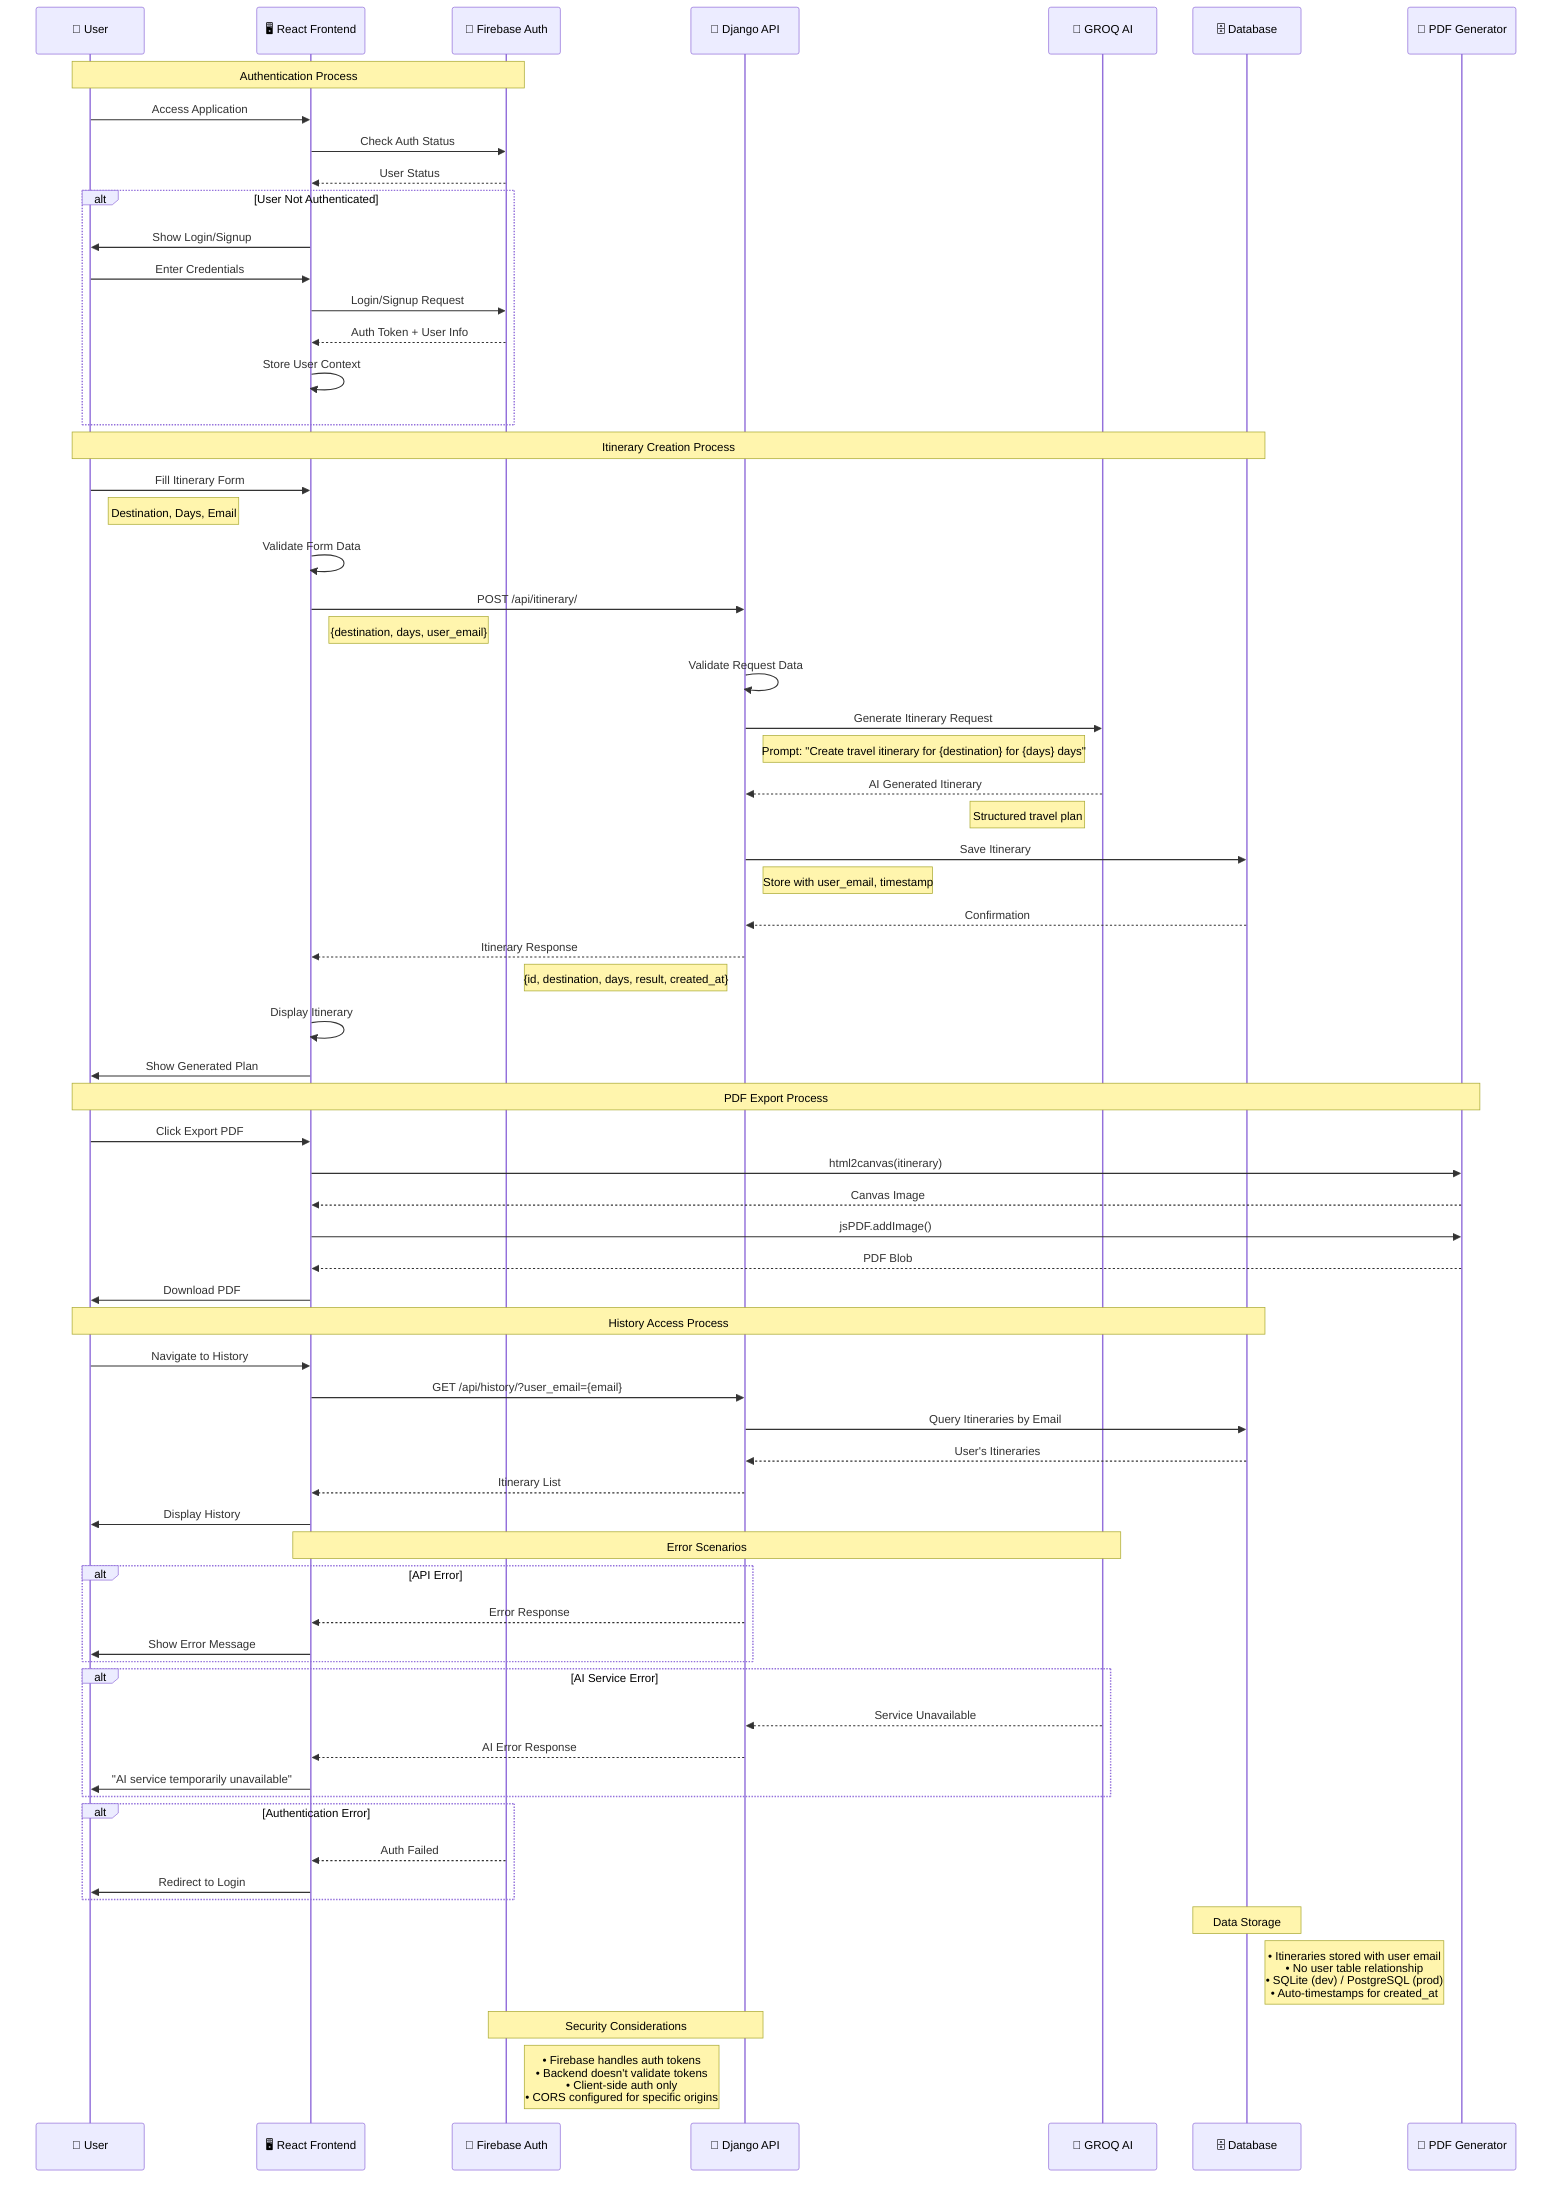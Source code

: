 sequenceDiagram
    participant User as 👤 User
    participant UI as 🖥️ React Frontend
    participant Auth as 🔐 Firebase Auth
    participant API as 🔌 Django API
    participant AI as 🤖 GROQ AI
    participant DB as 🗄️ Database
    participant PDF as 📄 PDF Generator

    %% Authentication Flow
    Note over User,Auth: Authentication Process
    User->>UI: Access Application
    UI->>Auth: Check Auth Status
    Auth-->>UI: User Status
    
    alt User Not Authenticated
        UI->>User: Show Login/Signup
        User->>UI: Enter Credentials
        UI->>Auth: Login/Signup Request
        Auth-->>UI: Auth Token + User Info
        UI->>UI: Store User Context
    end

    %% Itinerary Generation Flow
    Note over User,DB: Itinerary Creation Process
    User->>UI: Fill Itinerary Form
    Note right of User: Destination, Days, Email
    
    UI->>UI: Validate Form Data
    UI->>API: POST /api/itinerary/
    Note right of UI: {destination, days, user_email}
    
    API->>API: Validate Request Data
    API->>AI: Generate Itinerary Request
    Note right of API: Prompt: "Create travel itinerary for {destination} for {days} days"
    
    AI-->>API: AI Generated Itinerary
    Note left of AI: Structured travel plan
    
    API->>DB: Save Itinerary
    Note right of API: Store with user_email, timestamp
    
    DB-->>API: Confirmation
    API-->>UI: Itinerary Response
    Note left of API: {id, destination, days, result, created_at}
    
    UI->>UI: Display Itinerary
    UI->>User: Show Generated Plan

    %% PDF Export Flow
    Note over User,PDF: PDF Export Process
    User->>UI: Click Export PDF
    UI->>PDF: html2canvas(itinerary)
    PDF-->>UI: Canvas Image
    UI->>PDF: jsPDF.addImage()
    PDF-->>UI: PDF Blob
    UI->>User: Download PDF

    %% History Retrieval Flow
    Note over User,DB: History Access Process
    User->>UI: Navigate to History
    UI->>API: GET /api/history/?user_email={email}
    API->>DB: Query Itineraries by Email
    DB-->>API: User's Itineraries
    API-->>UI: Itinerary List
    UI->>User: Display History

    %% Error Handling
    Note over UI,AI: Error Scenarios
    alt API Error
        API-->>UI: Error Response
        UI->>User: Show Error Message
    end
    
    alt AI Service Error
        AI-->>API: Service Unavailable
        API-->>UI: AI Error Response
        UI->>User: "AI service temporarily unavailable"
    end
    
    alt Authentication Error
        Auth-->>UI: Auth Failed
        UI->>User: Redirect to Login
    end

    %% Data Persistence Notes
    Note over DB: Data Storage
    Note right of DB: • Itineraries stored with user email<br/>• No user table relationship<br/>• SQLite (dev) / PostgreSQL (prod)<br/>• Auto-timestamps for created_at

    %% Security Notes
    Note over Auth,API: Security Considerations
    Note right of Auth: • Firebase handles auth tokens<br/>• Backend doesn't validate tokens<br/>• Client-side auth only<br/>• CORS configured for specific origins